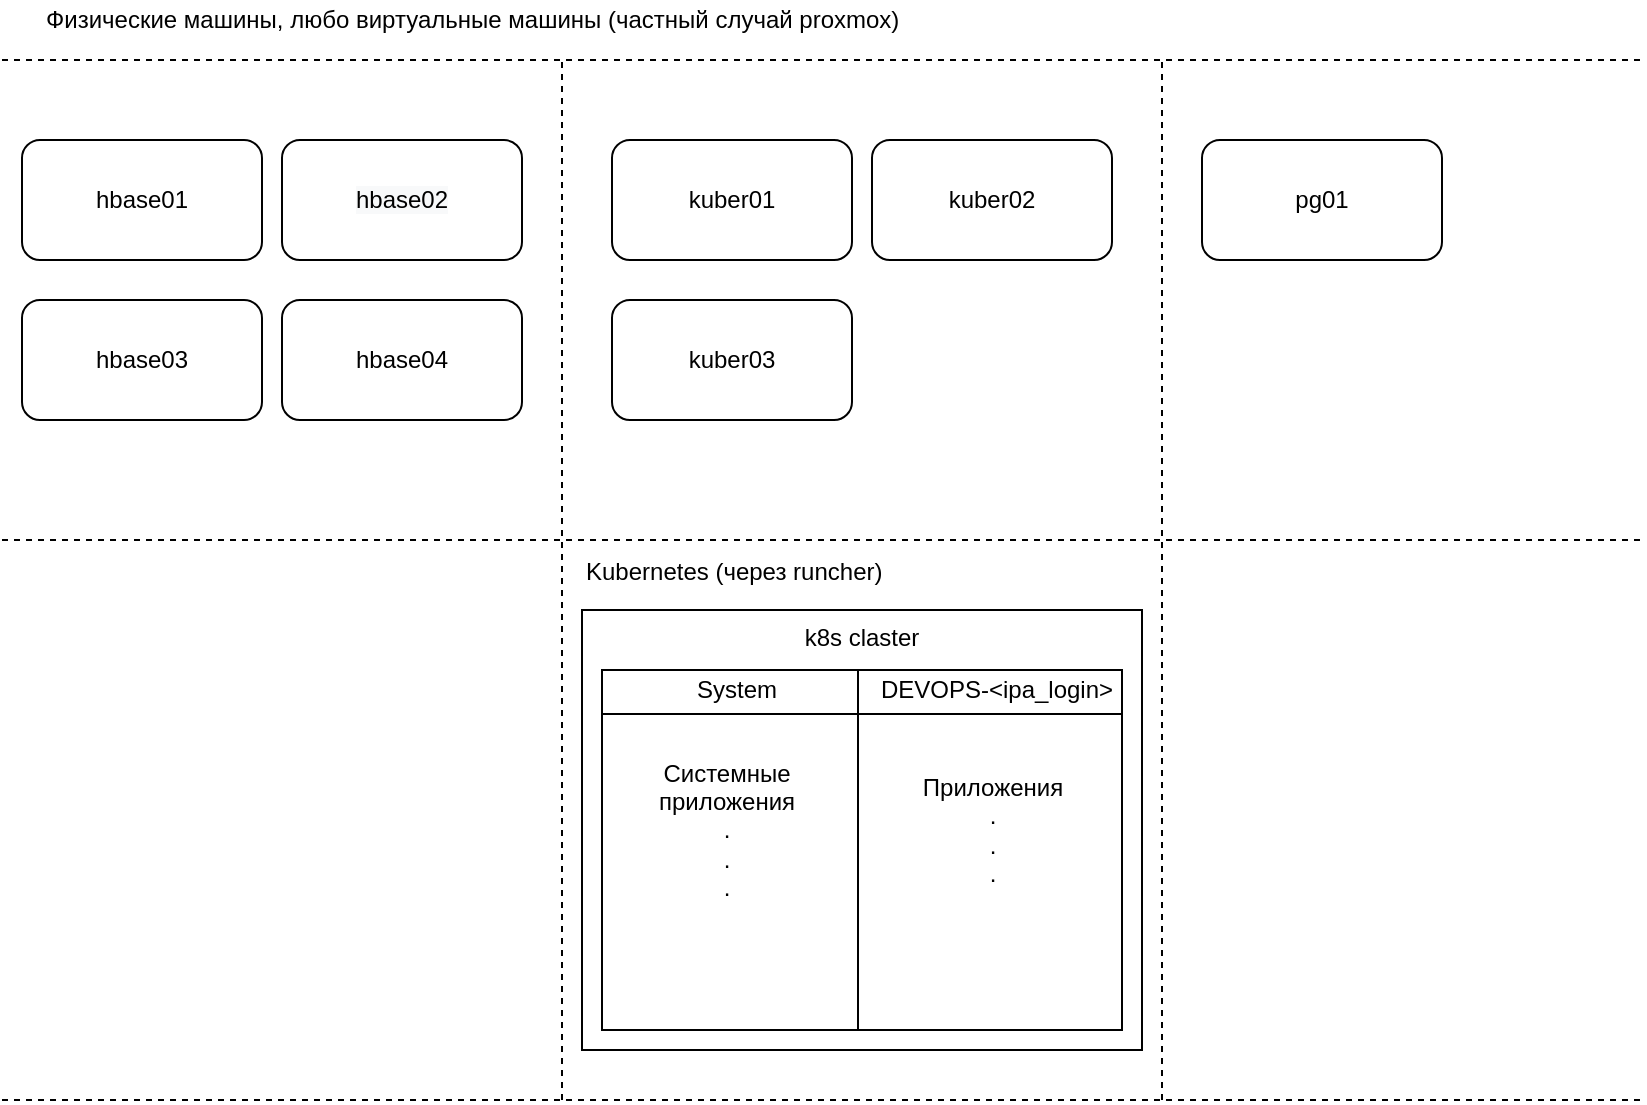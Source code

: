 <mxfile version="12.9.9" type="github">
  <diagram id="cQsCObvcCTZSIr7sii6F" name="Page-1">
    <mxGraphModel dx="2062" dy="1155" grid="1" gridSize="10" guides="1" tooltips="1" connect="1" arrows="1" fold="1" page="1" pageScale="1" pageWidth="827" pageHeight="1169" math="0" shadow="0">
      <root>
        <mxCell id="0" />
        <mxCell id="1" parent="0" />
        <mxCell id="9EY23KbuOXxdsdeV2lle-1" value="" style="endArrow=none;dashed=1;html=1;" parent="1" edge="1">
          <mxGeometry width="50" height="50" relative="1" as="geometry">
            <mxPoint y="200" as="sourcePoint" />
            <mxPoint x="820" y="200" as="targetPoint" />
          </mxGeometry>
        </mxCell>
        <mxCell id="9EY23KbuOXxdsdeV2lle-2" value="" style="endArrow=none;dashed=1;html=1;" parent="1" edge="1">
          <mxGeometry width="50" height="50" relative="1" as="geometry">
            <mxPoint y="440" as="sourcePoint" />
            <mxPoint x="820" y="440" as="targetPoint" />
          </mxGeometry>
        </mxCell>
        <mxCell id="9EY23KbuOXxdsdeV2lle-3" value="hbase01" style="rounded=1;whiteSpace=wrap;html=1;" parent="1" vertex="1">
          <mxGeometry x="10" y="240" width="120" height="60" as="geometry" />
        </mxCell>
        <mxCell id="9EY23KbuOXxdsdeV2lle-4" value="&lt;div&gt;&lt;br&gt;&lt;span style=&quot;color: rgb(0 , 0 , 0) ; font-family: &amp;#34;helvetica&amp;#34; ; font-size: 12px ; font-style: normal ; font-weight: 400 ; letter-spacing: normal ; text-align: center ; text-indent: 0px ; text-transform: none ; word-spacing: 0px ; background-color: rgb(248 , 249 , 250) ; float: none ; display: inline&quot;&gt;hbase02&lt;/span&gt;&lt;br&gt;&lt;br&gt;&lt;/div&gt;" style="rounded=1;whiteSpace=wrap;html=1;" parent="1" vertex="1">
          <mxGeometry x="140" y="240" width="120" height="60" as="geometry" />
        </mxCell>
        <mxCell id="9EY23KbuOXxdsdeV2lle-5" value="&lt;span style=&quot;font-family: &amp;#34;helvetica&amp;#34;&quot;&gt;hbase03&lt;/span&gt;" style="rounded=1;whiteSpace=wrap;html=1;" parent="1" vertex="1">
          <mxGeometry x="10" y="320" width="120" height="60" as="geometry" />
        </mxCell>
        <mxCell id="9EY23KbuOXxdsdeV2lle-6" value="&lt;span style=&quot;font-family: &amp;#34;helvetica&amp;#34;&quot;&gt;hbase04&lt;/span&gt;" style="rounded=1;whiteSpace=wrap;html=1;" parent="1" vertex="1">
          <mxGeometry x="140" y="320" width="120" height="60" as="geometry" />
        </mxCell>
        <mxCell id="9EY23KbuOXxdsdeV2lle-7" value="kuber01" style="rounded=1;whiteSpace=wrap;html=1;" parent="1" vertex="1">
          <mxGeometry x="305" y="240" width="120" height="60" as="geometry" />
        </mxCell>
        <mxCell id="9EY23KbuOXxdsdeV2lle-8" value="&lt;div&gt;kuber02&lt;br&gt;&lt;/div&gt;" style="rounded=1;whiteSpace=wrap;html=1;" parent="1" vertex="1">
          <mxGeometry x="435" y="240" width="120" height="60" as="geometry" />
        </mxCell>
        <mxCell id="9EY23KbuOXxdsdeV2lle-9" value="kuber03" style="rounded=1;whiteSpace=wrap;html=1;" parent="1" vertex="1">
          <mxGeometry x="305" y="320" width="120" height="60" as="geometry" />
        </mxCell>
        <mxCell id="9EY23KbuOXxdsdeV2lle-11" value="pg01" style="rounded=1;whiteSpace=wrap;html=1;" parent="1" vertex="1">
          <mxGeometry x="600" y="240" width="120" height="60" as="geometry" />
        </mxCell>
        <mxCell id="9EY23KbuOXxdsdeV2lle-13" value="" style="endArrow=none;dashed=1;html=1;" parent="1" edge="1">
          <mxGeometry width="50" height="50" relative="1" as="geometry">
            <mxPoint x="280" y="720" as="sourcePoint" />
            <mxPoint x="280" y="200" as="targetPoint" />
          </mxGeometry>
        </mxCell>
        <mxCell id="9EY23KbuOXxdsdeV2lle-14" value="" style="endArrow=none;dashed=1;html=1;" parent="1" edge="1">
          <mxGeometry width="50" height="50" relative="1" as="geometry">
            <mxPoint x="580" y="720" as="sourcePoint" />
            <mxPoint x="580" y="200" as="targetPoint" />
          </mxGeometry>
        </mxCell>
        <mxCell id="9EY23KbuOXxdsdeV2lle-15" value="Физические машины, любо виртуальные машины (частный случай proxmox)" style="text;html=1;strokeColor=none;fillColor=none;align=left;verticalAlign=middle;whiteSpace=wrap;rounded=0;" parent="1" vertex="1">
          <mxGeometry x="20" y="170" width="770" height="20" as="geometry" />
        </mxCell>
        <mxCell id="9EY23KbuOXxdsdeV2lle-17" value="k8s claster" style="rounded=0;whiteSpace=wrap;html=1;align=center;verticalAlign=top;" parent="1" vertex="1">
          <mxGeometry x="290" y="475" width="280" height="220" as="geometry" />
        </mxCell>
        <mxCell id="9EY23KbuOXxdsdeV2lle-18" value="" style="shape=internalStorage;whiteSpace=wrap;html=1;backgroundOutline=1;align=left;dx=128;dy=22;" parent="1" vertex="1">
          <mxGeometry x="300" y="505" width="260" height="180" as="geometry" />
        </mxCell>
        <mxCell id="9EY23KbuOXxdsdeV2lle-19" value="System" style="text;html=1;strokeColor=none;fillColor=none;align=center;verticalAlign=middle;whiteSpace=wrap;rounded=0;" parent="1" vertex="1">
          <mxGeometry x="305" y="505" width="125" height="20" as="geometry" />
        </mxCell>
        <mxCell id="9EY23KbuOXxdsdeV2lle-20" value="DEVOPS-&amp;lt;ipa_login&amp;gt;" style="text;html=1;strokeColor=none;fillColor=none;align=center;verticalAlign=middle;whiteSpace=wrap;rounded=0;" parent="1" vertex="1">
          <mxGeometry x="435" y="505" width="125" height="20" as="geometry" />
        </mxCell>
        <mxCell id="9EY23KbuOXxdsdeV2lle-22" value="Системные приложения&lt;br&gt;.&lt;br&gt;.&lt;br&gt;&lt;div&gt;&lt;span&gt;.&lt;/span&gt;&lt;/div&gt;" style="text;html=1;strokeColor=none;fillColor=none;align=center;verticalAlign=middle;whiteSpace=wrap;rounded=0;" parent="1" vertex="1">
          <mxGeometry x="305" y="545" width="115" height="80" as="geometry" />
        </mxCell>
        <mxCell id="9EY23KbuOXxdsdeV2lle-23" value="Приложения&lt;br&gt;.&lt;br&gt;.&lt;br&gt;&lt;div&gt;&lt;span&gt;.&lt;/span&gt;&lt;/div&gt;" style="text;html=1;strokeColor=none;fillColor=none;align=center;verticalAlign=middle;whiteSpace=wrap;rounded=0;" parent="1" vertex="1">
          <mxGeometry x="437.5" y="545" width="115" height="80" as="geometry" />
        </mxCell>
        <mxCell id="BqMpfHAsSUKULL0gAlYH-1" value="&lt;span style=&quot;text-align: center&quot;&gt;Kubernetes (через runcher)&lt;/span&gt;" style="text;html=1;strokeColor=none;fillColor=none;align=left;verticalAlign=middle;whiteSpace=wrap;rounded=0;" vertex="1" parent="1">
          <mxGeometry x="290" y="446" width="280" height="20" as="geometry" />
        </mxCell>
        <mxCell id="BqMpfHAsSUKULL0gAlYH-3" value="" style="endArrow=none;dashed=1;html=1;" edge="1" parent="1">
          <mxGeometry width="50" height="50" relative="1" as="geometry">
            <mxPoint y="720" as="sourcePoint" />
            <mxPoint x="820" y="720" as="targetPoint" />
          </mxGeometry>
        </mxCell>
      </root>
    </mxGraphModel>
  </diagram>
</mxfile>
